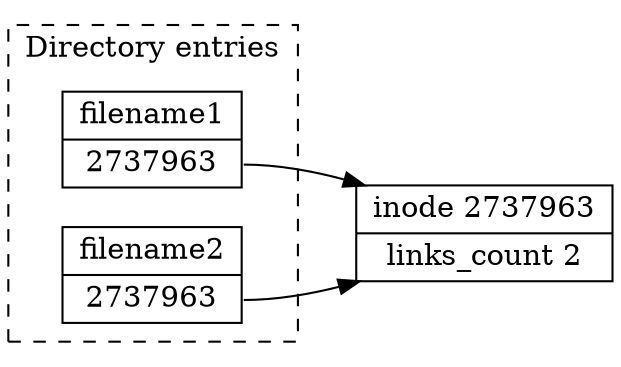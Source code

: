 digraph structs {
	node [shape=record];
	rankdir=LR

	subgraph cluster0 {
		style=dashed;
		dirent1 [label="filename1|<f2> 2737963"];
		dirent2 [label="filename2|<f2> 2737963"];
		label = "Directory entries";
	}

	inode [label="inode 2737963|links_count 2"];
	dirent1:f2 -> inode;
	dirent2:f2 -> inode;
}
